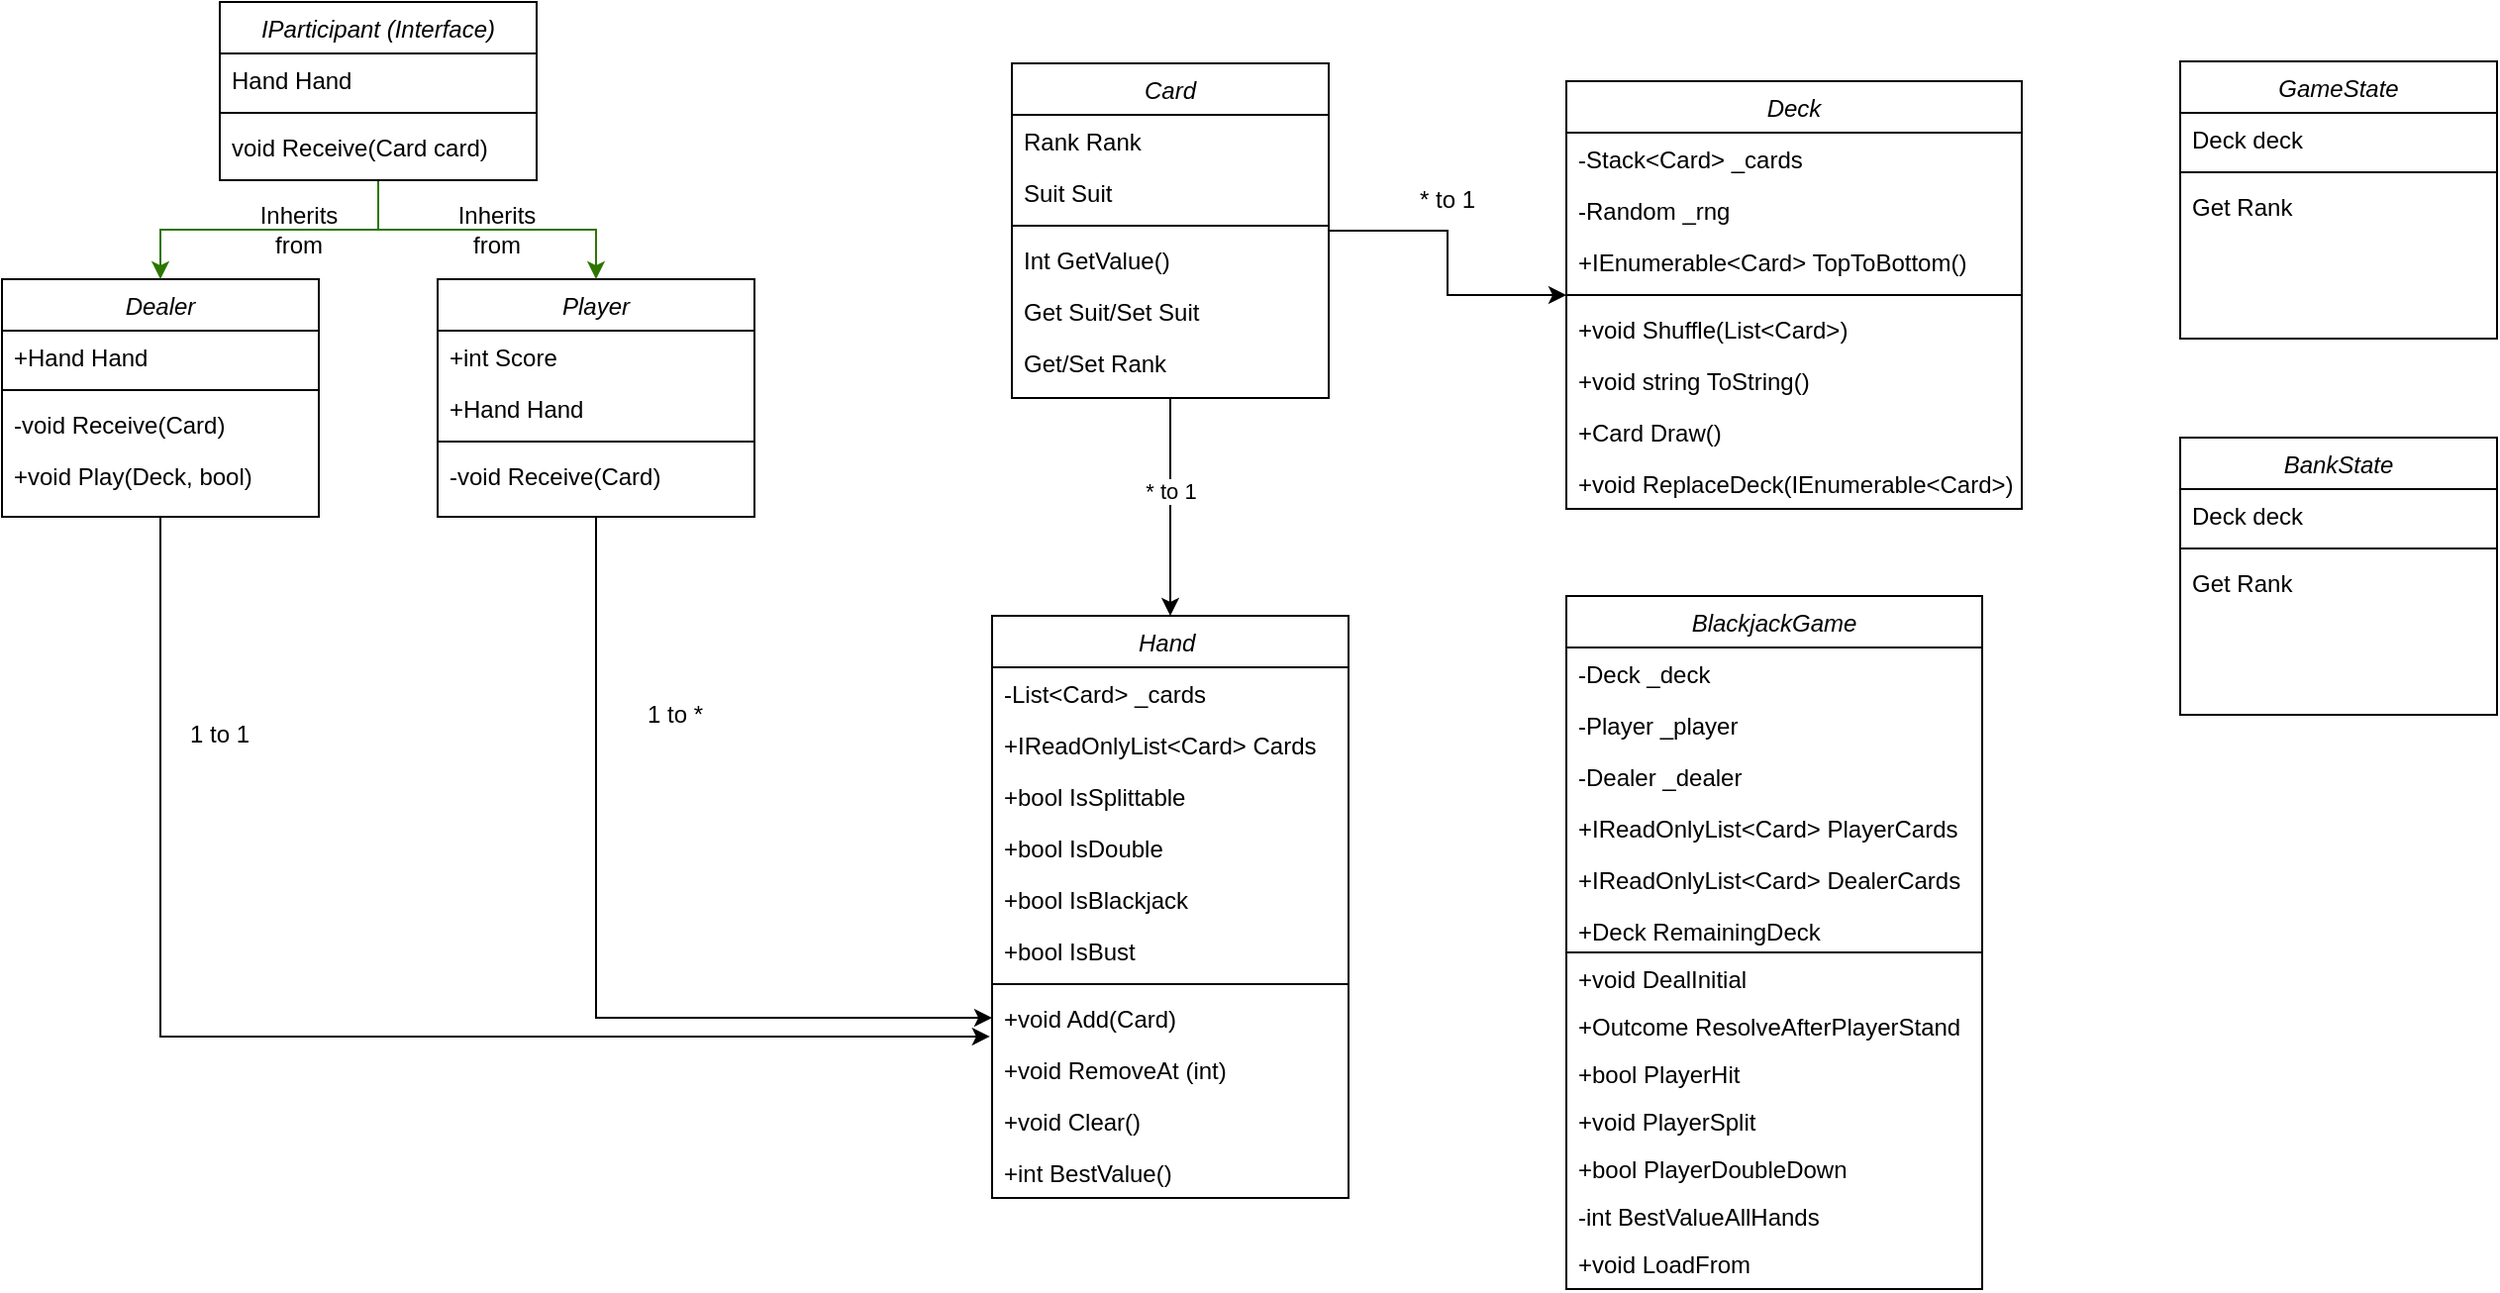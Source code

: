 <mxfile>
    <diagram id="C5RBs43oDa-KdzZeNtuy" name="Page-1">
        <mxGraphModel dx="1220" dy="440" grid="1" gridSize="10" guides="1" tooltips="1" connect="1" arrows="1" fold="1" page="1" pageScale="1" pageWidth="827" pageHeight="1169" math="0" shadow="0">
            <root>
                <mxCell id="WIyWlLk6GJQsqaUBKTNV-0"/>
                <mxCell id="WIyWlLk6GJQsqaUBKTNV-1" parent="WIyWlLk6GJQsqaUBKTNV-0"/>
                <mxCell id="kNFxLXK5cxlLBffTxhxj-11" style="edgeStyle=orthogonalEdgeStyle;rounded=0;orthogonalLoop=1;jettySize=auto;html=1;" parent="WIyWlLk6GJQsqaUBKTNV-1" source="zkfFHV4jXpPFQw0GAbJ--0" target="kNFxLXK5cxlLBffTxhxj-1" edge="1">
                    <mxGeometry relative="1" as="geometry"/>
                </mxCell>
                <mxCell id="kNFxLXK5cxlLBffTxhxj-12" style="edgeStyle=orthogonalEdgeStyle;rounded=0;orthogonalLoop=1;jettySize=auto;html=1;entryX=0.5;entryY=0;entryDx=0;entryDy=0;" parent="WIyWlLk6GJQsqaUBKTNV-1" source="zkfFHV4jXpPFQw0GAbJ--0" target="kNFxLXK5cxlLBffTxhxj-7" edge="1">
                    <mxGeometry relative="1" as="geometry">
                        <Array as="points">
                            <mxPoint x="90" y="330"/>
                        </Array>
                    </mxGeometry>
                </mxCell>
                <mxCell id="0" value="* to 1" style="edgeLabel;html=1;align=center;verticalAlign=middle;resizable=0;points=[];" vertex="1" connectable="0" parent="kNFxLXK5cxlLBffTxhxj-12">
                    <mxGeometry x="-0.145" relative="1" as="geometry">
                        <mxPoint as="offset"/>
                    </mxGeometry>
                </mxCell>
                <mxCell id="zkfFHV4jXpPFQw0GAbJ--0" value="Card" style="swimlane;fontStyle=2;align=center;verticalAlign=top;childLayout=stackLayout;horizontal=1;startSize=26;horizontalStack=0;resizeParent=1;resizeLast=0;collapsible=1;marginBottom=0;rounded=0;shadow=0;strokeWidth=1;" parent="WIyWlLk6GJQsqaUBKTNV-1" vertex="1">
                    <mxGeometry x="10" y="61" width="160" height="169" as="geometry">
                        <mxRectangle x="230" y="140" width="160" height="26" as="alternateBounds"/>
                    </mxGeometry>
                </mxCell>
                <mxCell id="zkfFHV4jXpPFQw0GAbJ--1" value="Rank Rank " style="text;align=left;verticalAlign=top;spacingLeft=4;spacingRight=4;overflow=hidden;rotatable=0;points=[[0,0.5],[1,0.5]];portConstraint=eastwest;" parent="zkfFHV4jXpPFQw0GAbJ--0" vertex="1">
                    <mxGeometry y="26" width="160" height="26" as="geometry"/>
                </mxCell>
                <mxCell id="zkfFHV4jXpPFQw0GAbJ--2" value="Suit Suit" style="text;align=left;verticalAlign=top;spacingLeft=4;spacingRight=4;overflow=hidden;rotatable=0;points=[[0,0.5],[1,0.5]];portConstraint=eastwest;rounded=0;shadow=0;html=0;" parent="zkfFHV4jXpPFQw0GAbJ--0" vertex="1">
                    <mxGeometry y="52" width="160" height="26" as="geometry"/>
                </mxCell>
                <mxCell id="zkfFHV4jXpPFQw0GAbJ--4" value="" style="line;html=1;strokeWidth=1;align=left;verticalAlign=middle;spacingTop=-1;spacingLeft=3;spacingRight=3;rotatable=0;labelPosition=right;points=[];portConstraint=eastwest;" parent="zkfFHV4jXpPFQw0GAbJ--0" vertex="1">
                    <mxGeometry y="78" width="160" height="8" as="geometry"/>
                </mxCell>
                <mxCell id="zkfFHV4jXpPFQw0GAbJ--5" value="Int GetValue()" style="text;align=left;verticalAlign=top;spacingLeft=4;spacingRight=4;overflow=hidden;rotatable=0;points=[[0,0.5],[1,0.5]];portConstraint=eastwest;" parent="zkfFHV4jXpPFQw0GAbJ--0" vertex="1">
                    <mxGeometry y="86" width="160" height="26" as="geometry"/>
                </mxCell>
                <mxCell id="2" value="Get Suit/Set Suit" style="text;align=left;verticalAlign=top;spacingLeft=4;spacingRight=4;overflow=hidden;rotatable=0;points=[[0,0.5],[1,0.5]];portConstraint=eastwest;" vertex="1" parent="zkfFHV4jXpPFQw0GAbJ--0">
                    <mxGeometry y="112" width="160" height="26" as="geometry"/>
                </mxCell>
                <mxCell id="3" value="Get/Set Rank" style="text;align=left;verticalAlign=top;spacingLeft=4;spacingRight=4;overflow=hidden;rotatable=0;points=[[0,0.5],[1,0.5]];portConstraint=eastwest;" vertex="1" parent="zkfFHV4jXpPFQw0GAbJ--0">
                    <mxGeometry y="138" width="160" height="26" as="geometry"/>
                </mxCell>
                <mxCell id="kNFxLXK5cxlLBffTxhxj-1" value="Deck" style="swimlane;fontStyle=2;align=center;verticalAlign=top;childLayout=stackLayout;horizontal=1;startSize=26;horizontalStack=0;resizeParent=1;resizeLast=0;collapsible=1;marginBottom=0;rounded=0;shadow=0;strokeWidth=1;" parent="WIyWlLk6GJQsqaUBKTNV-1" vertex="1">
                    <mxGeometry x="290" y="70" width="230" height="216" as="geometry">
                        <mxRectangle x="230" y="140" width="160" height="26" as="alternateBounds"/>
                    </mxGeometry>
                </mxCell>
                <mxCell id="kNFxLXK5cxlLBffTxhxj-2" value="-Stack&lt;Card&gt; _cards" style="text;align=left;verticalAlign=top;spacingLeft=4;spacingRight=4;overflow=hidden;rotatable=0;points=[[0,0.5],[1,0.5]];portConstraint=eastwest;" parent="kNFxLXK5cxlLBffTxhxj-1" vertex="1">
                    <mxGeometry y="26" width="230" height="26" as="geometry"/>
                </mxCell>
                <mxCell id="kNFxLXK5cxlLBffTxhxj-6" value="-Random _rng" style="text;align=left;verticalAlign=top;spacingLeft=4;spacingRight=4;overflow=hidden;rotatable=0;points=[[0,0.5],[1,0.5]];portConstraint=eastwest;" parent="kNFxLXK5cxlLBffTxhxj-1" vertex="1">
                    <mxGeometry y="52" width="230" height="26" as="geometry"/>
                </mxCell>
                <mxCell id="12" value="+IEnumerable&lt;Card&gt; TopToBottom()" style="text;align=left;verticalAlign=top;spacingLeft=4;spacingRight=4;overflow=hidden;rotatable=0;points=[[0,0.5],[1,0.5]];portConstraint=eastwest;" vertex="1" parent="kNFxLXK5cxlLBffTxhxj-1">
                    <mxGeometry y="78" width="230" height="26" as="geometry"/>
                </mxCell>
                <mxCell id="kNFxLXK5cxlLBffTxhxj-5" value="" style="line;html=1;strokeWidth=1;align=left;verticalAlign=middle;spacingTop=-1;spacingLeft=3;spacingRight=3;rotatable=0;labelPosition=right;points=[];portConstraint=eastwest;" parent="kNFxLXK5cxlLBffTxhxj-1" vertex="1">
                    <mxGeometry y="104" width="230" height="8" as="geometry"/>
                </mxCell>
                <mxCell id="13" value="+void Shuffle(List&lt;Card&gt;)" style="text;align=left;verticalAlign=top;spacingLeft=4;spacingRight=4;overflow=hidden;rotatable=0;points=[[0,0.5],[1,0.5]];portConstraint=eastwest;" vertex="1" parent="kNFxLXK5cxlLBffTxhxj-1">
                    <mxGeometry y="112" width="230" height="26" as="geometry"/>
                </mxCell>
                <mxCell id="14" value="+void string ToString()" style="text;align=left;verticalAlign=top;spacingLeft=4;spacingRight=4;overflow=hidden;rotatable=0;points=[[0,0.5],[1,0.5]];portConstraint=eastwest;" vertex="1" parent="kNFxLXK5cxlLBffTxhxj-1">
                    <mxGeometry y="138" width="230" height="26" as="geometry"/>
                </mxCell>
                <mxCell id="15" value="+Card Draw()" style="text;align=left;verticalAlign=top;spacingLeft=4;spacingRight=4;overflow=hidden;rotatable=0;points=[[0,0.5],[1,0.5]];portConstraint=eastwest;" vertex="1" parent="kNFxLXK5cxlLBffTxhxj-1">
                    <mxGeometry y="164" width="230" height="26" as="geometry"/>
                </mxCell>
                <mxCell id="16" value="+void ReplaceDeck(IEnumerable&lt;Card&gt;)" style="text;align=left;verticalAlign=top;spacingLeft=4;spacingRight=4;overflow=hidden;rotatable=0;points=[[0,0.5],[1,0.5]];portConstraint=eastwest;" vertex="1" parent="kNFxLXK5cxlLBffTxhxj-1">
                    <mxGeometry y="190" width="230" height="26" as="geometry"/>
                </mxCell>
                <mxCell id="kNFxLXK5cxlLBffTxhxj-7" value="Hand " style="swimlane;fontStyle=2;align=center;verticalAlign=top;childLayout=stackLayout;horizontal=1;startSize=26;horizontalStack=0;resizeParent=1;resizeLast=0;collapsible=1;marginBottom=0;rounded=0;shadow=0;strokeWidth=1;" parent="WIyWlLk6GJQsqaUBKTNV-1" vertex="1">
                    <mxGeometry y="340" width="180" height="294" as="geometry">
                        <mxRectangle x="230" y="140" width="160" height="26" as="alternateBounds"/>
                    </mxGeometry>
                </mxCell>
                <mxCell id="kNFxLXK5cxlLBffTxhxj-8" value="-List&lt;Card&gt; _cards" style="text;align=left;verticalAlign=top;spacingLeft=4;spacingRight=4;overflow=hidden;rotatable=0;points=[[0,0.5],[1,0.5]];portConstraint=eastwest;" parent="kNFxLXK5cxlLBffTxhxj-7" vertex="1">
                    <mxGeometry y="26" width="180" height="26" as="geometry"/>
                </mxCell>
                <mxCell id="17" value="+IReadOnlyList&lt;Card&gt; Cards" style="text;align=left;verticalAlign=top;spacingLeft=4;spacingRight=4;overflow=hidden;rotatable=0;points=[[0,0.5],[1,0.5]];portConstraint=eastwest;" vertex="1" parent="kNFxLXK5cxlLBffTxhxj-7">
                    <mxGeometry y="52" width="180" height="26" as="geometry"/>
                </mxCell>
                <mxCell id="22" value="+bool IsSplittable" style="text;align=left;verticalAlign=top;spacingLeft=4;spacingRight=4;overflow=hidden;rotatable=0;points=[[0,0.5],[1,0.5]];portConstraint=eastwest;" vertex="1" parent="kNFxLXK5cxlLBffTxhxj-7">
                    <mxGeometry y="78" width="180" height="26" as="geometry"/>
                </mxCell>
                <mxCell id="23" value="+bool IsDouble" style="text;align=left;verticalAlign=top;spacingLeft=4;spacingRight=4;overflow=hidden;rotatable=0;points=[[0,0.5],[1,0.5]];portConstraint=eastwest;" vertex="1" parent="kNFxLXK5cxlLBffTxhxj-7">
                    <mxGeometry y="104" width="180" height="26" as="geometry"/>
                </mxCell>
                <mxCell id="24" value="+bool IsBlackjack" style="text;align=left;verticalAlign=top;spacingLeft=4;spacingRight=4;overflow=hidden;rotatable=0;points=[[0,0.5],[1,0.5]];portConstraint=eastwest;" vertex="1" parent="kNFxLXK5cxlLBffTxhxj-7">
                    <mxGeometry y="130" width="180" height="26" as="geometry"/>
                </mxCell>
                <mxCell id="25" value="+bool IsBust" style="text;align=left;verticalAlign=top;spacingLeft=4;spacingRight=4;overflow=hidden;rotatable=0;points=[[0,0.5],[1,0.5]];portConstraint=eastwest;" vertex="1" parent="kNFxLXK5cxlLBffTxhxj-7">
                    <mxGeometry y="156" width="180" height="26" as="geometry"/>
                </mxCell>
                <mxCell id="kNFxLXK5cxlLBffTxhxj-9" value="" style="line;html=1;strokeWidth=1;align=left;verticalAlign=middle;spacingTop=-1;spacingLeft=3;spacingRight=3;rotatable=0;labelPosition=right;points=[];portConstraint=eastwest;" parent="kNFxLXK5cxlLBffTxhxj-7" vertex="1">
                    <mxGeometry y="182" width="180" height="8" as="geometry"/>
                </mxCell>
                <mxCell id="kNFxLXK5cxlLBffTxhxj-10" value="+void Add(Card)" style="text;align=left;verticalAlign=top;spacingLeft=4;spacingRight=4;overflow=hidden;rotatable=0;points=[[0,0.5],[1,0.5]];portConstraint=eastwest;" parent="kNFxLXK5cxlLBffTxhxj-7" vertex="1">
                    <mxGeometry y="190" width="180" height="26" as="geometry"/>
                </mxCell>
                <mxCell id="18" value="+void RemoveAt (int)" style="text;align=left;verticalAlign=top;spacingLeft=4;spacingRight=4;overflow=hidden;rotatable=0;points=[[0,0.5],[1,0.5]];portConstraint=eastwest;" vertex="1" parent="kNFxLXK5cxlLBffTxhxj-7">
                    <mxGeometry y="216" width="180" height="26" as="geometry"/>
                </mxCell>
                <mxCell id="19" value="+void Clear()" style="text;align=left;verticalAlign=top;spacingLeft=4;spacingRight=4;overflow=hidden;rotatable=0;points=[[0,0.5],[1,0.5]];portConstraint=eastwest;" vertex="1" parent="kNFxLXK5cxlLBffTxhxj-7">
                    <mxGeometry y="242" width="180" height="26" as="geometry"/>
                </mxCell>
                <mxCell id="20" value="+int BestValue()" style="text;align=left;verticalAlign=top;spacingLeft=4;spacingRight=4;overflow=hidden;rotatable=0;points=[[0,0.5],[1,0.5]];portConstraint=eastwest;" vertex="1" parent="kNFxLXK5cxlLBffTxhxj-7">
                    <mxGeometry y="268" width="180" height="26" as="geometry"/>
                </mxCell>
                <mxCell id="kNFxLXK5cxlLBffTxhxj-13" value="BlackjackGame&#xa;" style="swimlane;fontStyle=2;align=center;verticalAlign=top;childLayout=stackLayout;horizontal=1;startSize=26;horizontalStack=0;resizeParent=1;resizeLast=0;collapsible=1;marginBottom=0;rounded=0;shadow=0;strokeWidth=1;" parent="WIyWlLk6GJQsqaUBKTNV-1" vertex="1">
                    <mxGeometry x="290" y="330" width="210" height="350" as="geometry">
                        <mxRectangle x="230" y="140" width="160" height="26" as="alternateBounds"/>
                    </mxGeometry>
                </mxCell>
                <mxCell id="kNFxLXK5cxlLBffTxhxj-14" value="-Deck _deck" style="text;align=left;verticalAlign=top;spacingLeft=4;spacingRight=4;overflow=hidden;rotatable=0;points=[[0,0.5],[1,0.5]];portConstraint=eastwest;" parent="kNFxLXK5cxlLBffTxhxj-13" vertex="1">
                    <mxGeometry y="26" width="210" height="26" as="geometry"/>
                </mxCell>
                <mxCell id="kNFxLXK5cxlLBffTxhxj-43" value="-Player _player" style="text;align=left;verticalAlign=top;spacingLeft=4;spacingRight=4;overflow=hidden;rotatable=0;points=[[0,0.5],[1,0.5]];portConstraint=eastwest;" parent="kNFxLXK5cxlLBffTxhxj-13" vertex="1">
                    <mxGeometry y="52" width="210" height="26" as="geometry"/>
                </mxCell>
                <mxCell id="kNFxLXK5cxlLBffTxhxj-44" value="-Dealer _dealer" style="text;align=left;verticalAlign=top;spacingLeft=4;spacingRight=4;overflow=hidden;rotatable=0;points=[[0,0.5],[1,0.5]];portConstraint=eastwest;" parent="kNFxLXK5cxlLBffTxhxj-13" vertex="1">
                    <mxGeometry y="78" width="210" height="26" as="geometry"/>
                </mxCell>
                <mxCell id="kMRXbkimgs7CyqGG5tCt-0" value="+IReadOnlyList&lt;Card&gt; PlayerCards" style="text;align=left;verticalAlign=top;spacingLeft=4;spacingRight=4;overflow=hidden;rotatable=0;points=[[0,0.5],[1,0.5]];portConstraint=eastwest;" parent="kNFxLXK5cxlLBffTxhxj-13" vertex="1">
                    <mxGeometry y="104" width="210" height="26" as="geometry"/>
                </mxCell>
                <mxCell id="kMRXbkimgs7CyqGG5tCt-1" value="+IReadOnlyList&lt;Card&gt; DealerCards" style="text;align=left;verticalAlign=top;spacingLeft=4;spacingRight=4;overflow=hidden;rotatable=0;points=[[0,0.5],[1,0.5]];portConstraint=eastwest;" parent="kNFxLXK5cxlLBffTxhxj-13" vertex="1">
                    <mxGeometry y="130" width="210" height="26" as="geometry"/>
                </mxCell>
                <mxCell id="kMRXbkimgs7CyqGG5tCt-2" value="+Deck RemainingDeck" style="text;align=left;verticalAlign=top;spacingLeft=4;spacingRight=4;overflow=hidden;rotatable=0;points=[[0,0.5],[1,0.5]];portConstraint=eastwest;" parent="kNFxLXK5cxlLBffTxhxj-13" vertex="1">
                    <mxGeometry y="156" width="210" height="24" as="geometry"/>
                </mxCell>
                <mxCell id="kMRXbkimgs7CyqGG5tCt-3" value="" style="endArrow=none;html=1;rounded=0;" parent="kNFxLXK5cxlLBffTxhxj-13" edge="1">
                    <mxGeometry width="50" height="50" relative="1" as="geometry">
                        <mxPoint y="180" as="sourcePoint"/>
                        <mxPoint x="210" y="180" as="targetPoint"/>
                    </mxGeometry>
                </mxCell>
                <mxCell id="kMRXbkimgs7CyqGG5tCt-6" value="+void DealInitial" style="text;align=left;verticalAlign=top;spacingLeft=4;spacingRight=4;overflow=hidden;rotatable=0;points=[[0,0.5],[1,0.5]];portConstraint=eastwest;" parent="kNFxLXK5cxlLBffTxhxj-13" vertex="1">
                    <mxGeometry y="180" width="210" height="24" as="geometry"/>
                </mxCell>
                <mxCell id="5" value="+Outcome ResolveAfterPlayerStand" style="text;align=left;verticalAlign=top;spacingLeft=4;spacingRight=4;overflow=hidden;rotatable=0;points=[[0,0.5],[1,0.5]];portConstraint=eastwest;" vertex="1" parent="kNFxLXK5cxlLBffTxhxj-13">
                    <mxGeometry y="204" width="210" height="24" as="geometry"/>
                </mxCell>
                <mxCell id="6" value="+bool PlayerHit" style="text;align=left;verticalAlign=top;spacingLeft=4;spacingRight=4;overflow=hidden;rotatable=0;points=[[0,0.5],[1,0.5]];portConstraint=eastwest;" vertex="1" parent="kNFxLXK5cxlLBffTxhxj-13">
                    <mxGeometry y="228" width="210" height="24" as="geometry"/>
                </mxCell>
                <mxCell id="7" value="+void PlayerSplit" style="text;align=left;verticalAlign=top;spacingLeft=4;spacingRight=4;overflow=hidden;rotatable=0;points=[[0,0.5],[1,0.5]];portConstraint=eastwest;" vertex="1" parent="kNFxLXK5cxlLBffTxhxj-13">
                    <mxGeometry y="252" width="210" height="24" as="geometry"/>
                </mxCell>
                <mxCell id="8" value="+bool PlayerDoubleDown" style="text;align=left;verticalAlign=top;spacingLeft=4;spacingRight=4;overflow=hidden;rotatable=0;points=[[0,0.5],[1,0.5]];portConstraint=eastwest;" vertex="1" parent="kNFxLXK5cxlLBffTxhxj-13">
                    <mxGeometry y="276" width="210" height="24" as="geometry"/>
                </mxCell>
                <mxCell id="9" value="-int BestValueAllHands" style="text;align=left;verticalAlign=top;spacingLeft=4;spacingRight=4;overflow=hidden;rotatable=0;points=[[0,0.5],[1,0.5]];portConstraint=eastwest;" vertex="1" parent="kNFxLXK5cxlLBffTxhxj-13">
                    <mxGeometry y="300" width="210" height="24" as="geometry"/>
                </mxCell>
                <mxCell id="10" value="+void LoadFrom" style="text;align=left;verticalAlign=top;spacingLeft=4;spacingRight=4;overflow=hidden;rotatable=0;points=[[0,0.5],[1,0.5]];portConstraint=eastwest;" vertex="1" parent="kNFxLXK5cxlLBffTxhxj-13">
                    <mxGeometry y="324" width="210" height="24" as="geometry"/>
                </mxCell>
                <mxCell id="kNFxLXK5cxlLBffTxhxj-19" value="GameState&#xa;" style="swimlane;fontStyle=2;align=center;verticalAlign=top;childLayout=stackLayout;horizontal=1;startSize=26;horizontalStack=0;resizeParent=1;resizeLast=0;collapsible=1;marginBottom=0;rounded=0;shadow=0;strokeWidth=1;" parent="WIyWlLk6GJQsqaUBKTNV-1" vertex="1">
                    <mxGeometry x="600" y="60" width="160" height="140" as="geometry">
                        <mxRectangle x="230" y="140" width="160" height="26" as="alternateBounds"/>
                    </mxGeometry>
                </mxCell>
                <mxCell id="kNFxLXK5cxlLBffTxhxj-20" value="Deck deck" style="text;align=left;verticalAlign=top;spacingLeft=4;spacingRight=4;overflow=hidden;rotatable=0;points=[[0,0.5],[1,0.5]];portConstraint=eastwest;" parent="kNFxLXK5cxlLBffTxhxj-19" vertex="1">
                    <mxGeometry y="26" width="160" height="26" as="geometry"/>
                </mxCell>
                <mxCell id="kNFxLXK5cxlLBffTxhxj-21" value="" style="line;html=1;strokeWidth=1;align=left;verticalAlign=middle;spacingTop=-1;spacingLeft=3;spacingRight=3;rotatable=0;labelPosition=right;points=[];portConstraint=eastwest;" parent="kNFxLXK5cxlLBffTxhxj-19" vertex="1">
                    <mxGeometry y="52" width="160" height="8" as="geometry"/>
                </mxCell>
                <mxCell id="kNFxLXK5cxlLBffTxhxj-22" value="Get Rank" style="text;align=left;verticalAlign=top;spacingLeft=4;spacingRight=4;overflow=hidden;rotatable=0;points=[[0,0.5],[1,0.5]];portConstraint=eastwest;" parent="kNFxLXK5cxlLBffTxhxj-19" vertex="1">
                    <mxGeometry y="60" width="160" height="26" as="geometry"/>
                </mxCell>
                <mxCell id="kNFxLXK5cxlLBffTxhxj-23" value="Dealer" style="swimlane;fontStyle=2;align=center;verticalAlign=top;childLayout=stackLayout;horizontal=1;startSize=26;horizontalStack=0;resizeParent=1;resizeLast=0;collapsible=1;marginBottom=0;rounded=0;shadow=0;strokeWidth=1;" parent="WIyWlLk6GJQsqaUBKTNV-1" vertex="1">
                    <mxGeometry x="-500" y="170" width="160" height="120" as="geometry">
                        <mxRectangle x="230" y="140" width="160" height="26" as="alternateBounds"/>
                    </mxGeometry>
                </mxCell>
                <mxCell id="28" value="+Hand Hand" style="text;align=left;verticalAlign=top;spacingLeft=4;spacingRight=4;overflow=hidden;rotatable=0;points=[[0,0.5],[1,0.5]];portConstraint=eastwest;" vertex="1" parent="kNFxLXK5cxlLBffTxhxj-23">
                    <mxGeometry y="26" width="160" height="26" as="geometry"/>
                </mxCell>
                <mxCell id="kNFxLXK5cxlLBffTxhxj-25" value="" style="line;html=1;strokeWidth=1;align=left;verticalAlign=middle;spacingTop=-1;spacingLeft=3;spacingRight=3;rotatable=0;labelPosition=right;points=[];portConstraint=eastwest;" parent="kNFxLXK5cxlLBffTxhxj-23" vertex="1">
                    <mxGeometry y="52" width="160" height="8" as="geometry"/>
                </mxCell>
                <mxCell id="27" value="-void Receive(Card)" style="text;align=left;verticalAlign=top;spacingLeft=4;spacingRight=4;overflow=hidden;rotatable=0;points=[[0,0.5],[1,0.5]];portConstraint=eastwest;" vertex="1" parent="kNFxLXK5cxlLBffTxhxj-23">
                    <mxGeometry y="60" width="160" height="26" as="geometry"/>
                </mxCell>
                <mxCell id="29" value="+void Play(Deck, bool)" style="text;align=left;verticalAlign=top;spacingLeft=4;spacingRight=4;overflow=hidden;rotatable=0;points=[[0,0.5],[1,0.5]];portConstraint=eastwest;" vertex="1" parent="kNFxLXK5cxlLBffTxhxj-23">
                    <mxGeometry y="86" width="160" height="26" as="geometry"/>
                </mxCell>
                <mxCell id="kNFxLXK5cxlLBffTxhxj-31" style="edgeStyle=orthogonalEdgeStyle;rounded=0;orthogonalLoop=1;jettySize=auto;html=1;" parent="WIyWlLk6GJQsqaUBKTNV-1" source="kNFxLXK5cxlLBffTxhxj-27" target="kNFxLXK5cxlLBffTxhxj-10" edge="1">
                    <mxGeometry relative="1" as="geometry"/>
                </mxCell>
                <mxCell id="kNFxLXK5cxlLBffTxhxj-27" value="Player" style="swimlane;fontStyle=2;align=center;verticalAlign=top;childLayout=stackLayout;horizontal=1;startSize=26;horizontalStack=0;resizeParent=1;resizeLast=0;collapsible=1;marginBottom=0;rounded=0;shadow=0;strokeWidth=1;" parent="WIyWlLk6GJQsqaUBKTNV-1" vertex="1">
                    <mxGeometry x="-280" y="170" width="160" height="120" as="geometry">
                        <mxRectangle x="230" y="140" width="160" height="26" as="alternateBounds"/>
                    </mxGeometry>
                </mxCell>
                <mxCell id="kNFxLXK5cxlLBffTxhxj-28" value="+int Score" style="text;align=left;verticalAlign=top;spacingLeft=4;spacingRight=4;overflow=hidden;rotatable=0;points=[[0,0.5],[1,0.5]];portConstraint=eastwest;" parent="kNFxLXK5cxlLBffTxhxj-27" vertex="1">
                    <mxGeometry y="26" width="160" height="26" as="geometry"/>
                </mxCell>
                <mxCell id="26" value="+Hand Hand" style="text;align=left;verticalAlign=top;spacingLeft=4;spacingRight=4;overflow=hidden;rotatable=0;points=[[0,0.5],[1,0.5]];portConstraint=eastwest;" vertex="1" parent="kNFxLXK5cxlLBffTxhxj-27">
                    <mxGeometry y="52" width="160" height="26" as="geometry"/>
                </mxCell>
                <mxCell id="kNFxLXK5cxlLBffTxhxj-29" value="" style="line;html=1;strokeWidth=1;align=left;verticalAlign=middle;spacingTop=-1;spacingLeft=3;spacingRight=3;rotatable=0;labelPosition=right;points=[];portConstraint=eastwest;" parent="kNFxLXK5cxlLBffTxhxj-27" vertex="1">
                    <mxGeometry y="78" width="160" height="8" as="geometry"/>
                </mxCell>
                <mxCell id="kNFxLXK5cxlLBffTxhxj-30" value="-void Receive(Card)" style="text;align=left;verticalAlign=top;spacingLeft=4;spacingRight=4;overflow=hidden;rotatable=0;points=[[0,0.5],[1,0.5]];portConstraint=eastwest;" parent="kNFxLXK5cxlLBffTxhxj-27" vertex="1">
                    <mxGeometry y="86" width="160" height="26" as="geometry"/>
                </mxCell>
                <mxCell id="kNFxLXK5cxlLBffTxhxj-36" style="edgeStyle=orthogonalEdgeStyle;rounded=0;orthogonalLoop=1;jettySize=auto;html=1;fillColor=#60a917;strokeColor=#2D7600;" parent="WIyWlLk6GJQsqaUBKTNV-1" source="kNFxLXK5cxlLBffTxhxj-32" target="kNFxLXK5cxlLBffTxhxj-23" edge="1">
                    <mxGeometry relative="1" as="geometry"/>
                </mxCell>
                <mxCell id="kNFxLXK5cxlLBffTxhxj-37" style="edgeStyle=orthogonalEdgeStyle;rounded=0;orthogonalLoop=1;jettySize=auto;html=1;fillColor=#60a917;strokeColor=#2D7600;" parent="WIyWlLk6GJQsqaUBKTNV-1" source="kNFxLXK5cxlLBffTxhxj-32" target="kNFxLXK5cxlLBffTxhxj-27" edge="1">
                    <mxGeometry relative="1" as="geometry"/>
                </mxCell>
                <mxCell id="kNFxLXK5cxlLBffTxhxj-32" value="IParticipant (Interface)" style="swimlane;fontStyle=2;align=center;verticalAlign=top;childLayout=stackLayout;horizontal=1;startSize=26;horizontalStack=0;resizeParent=1;resizeLast=0;collapsible=1;marginBottom=0;rounded=0;shadow=0;strokeWidth=1;" parent="WIyWlLk6GJQsqaUBKTNV-1" vertex="1">
                    <mxGeometry x="-390" y="30" width="160" height="90" as="geometry">
                        <mxRectangle x="230" y="140" width="160" height="26" as="alternateBounds"/>
                    </mxGeometry>
                </mxCell>
                <mxCell id="kNFxLXK5cxlLBffTxhxj-33" value="Hand Hand" style="text;align=left;verticalAlign=top;spacingLeft=4;spacingRight=4;overflow=hidden;rotatable=0;points=[[0,0.5],[1,0.5]];portConstraint=eastwest;" parent="kNFxLXK5cxlLBffTxhxj-32" vertex="1">
                    <mxGeometry y="26" width="160" height="26" as="geometry"/>
                </mxCell>
                <mxCell id="kNFxLXK5cxlLBffTxhxj-34" value="" style="line;html=1;strokeWidth=1;align=left;verticalAlign=middle;spacingTop=-1;spacingLeft=3;spacingRight=3;rotatable=0;labelPosition=right;points=[];portConstraint=eastwest;" parent="kNFxLXK5cxlLBffTxhxj-32" vertex="1">
                    <mxGeometry y="52" width="160" height="8" as="geometry"/>
                </mxCell>
                <mxCell id="kNFxLXK5cxlLBffTxhxj-35" value="void Receive(Card card)" style="text;align=left;verticalAlign=top;spacingLeft=4;spacingRight=4;overflow=hidden;rotatable=0;points=[[0,0.5],[1,0.5]];portConstraint=eastwest;" parent="kNFxLXK5cxlLBffTxhxj-32" vertex="1">
                    <mxGeometry y="60" width="160" height="26" as="geometry"/>
                </mxCell>
                <mxCell id="kNFxLXK5cxlLBffTxhxj-38" value="Inherits from" style="text;html=1;align=center;verticalAlign=middle;whiteSpace=wrap;rounded=0;" parent="WIyWlLk6GJQsqaUBKTNV-1" vertex="1">
                    <mxGeometry x="-280" y="130" width="60" height="30" as="geometry"/>
                </mxCell>
                <mxCell id="kNFxLXK5cxlLBffTxhxj-39" value="Inherits from" style="text;html=1;align=center;verticalAlign=middle;whiteSpace=wrap;rounded=0;" parent="WIyWlLk6GJQsqaUBKTNV-1" vertex="1">
                    <mxGeometry x="-380" y="130" width="60" height="30" as="geometry"/>
                </mxCell>
                <mxCell id="kMRXbkimgs7CyqGG5tCt-8" value="1 to *" style="text;html=1;align=center;verticalAlign=middle;whiteSpace=wrap;rounded=0;" parent="WIyWlLk6GJQsqaUBKTNV-1" vertex="1">
                    <mxGeometry x="-190" y="380" width="60" height="20" as="geometry"/>
                </mxCell>
                <mxCell id="kMRXbkimgs7CyqGG5tCt-9" value="* to 1" style="text;html=1;align=center;verticalAlign=middle;whiteSpace=wrap;rounded=0;" parent="WIyWlLk6GJQsqaUBKTNV-1" vertex="1">
                    <mxGeometry x="200" y="120" width="60" height="20" as="geometry"/>
                </mxCell>
                <mxCell id="_eiCWlZyrizvzZKgYawD-0" style="edgeStyle=orthogonalEdgeStyle;rounded=0;orthogonalLoop=1;jettySize=auto;html=1;entryX=-0.006;entryY=0.865;entryDx=0;entryDy=0;entryPerimeter=0;" parent="WIyWlLk6GJQsqaUBKTNV-1" source="kNFxLXK5cxlLBffTxhxj-23" target="kNFxLXK5cxlLBffTxhxj-10" edge="1">
                    <mxGeometry relative="1" as="geometry"/>
                </mxCell>
                <mxCell id="_eiCWlZyrizvzZKgYawD-1" value="BankState&#xa;&#xa;" style="swimlane;fontStyle=2;align=center;verticalAlign=top;childLayout=stackLayout;horizontal=1;startSize=26;horizontalStack=0;resizeParent=1;resizeLast=0;collapsible=1;marginBottom=0;rounded=0;shadow=0;strokeWidth=1;" parent="WIyWlLk6GJQsqaUBKTNV-1" vertex="1">
                    <mxGeometry x="600" y="250" width="160" height="140" as="geometry">
                        <mxRectangle x="230" y="140" width="160" height="26" as="alternateBounds"/>
                    </mxGeometry>
                </mxCell>
                <mxCell id="_eiCWlZyrizvzZKgYawD-2" value="Deck deck" style="text;align=left;verticalAlign=top;spacingLeft=4;spacingRight=4;overflow=hidden;rotatable=0;points=[[0,0.5],[1,0.5]];portConstraint=eastwest;" parent="_eiCWlZyrizvzZKgYawD-1" vertex="1">
                    <mxGeometry y="26" width="160" height="26" as="geometry"/>
                </mxCell>
                <mxCell id="_eiCWlZyrizvzZKgYawD-3" value="" style="line;html=1;strokeWidth=1;align=left;verticalAlign=middle;spacingTop=-1;spacingLeft=3;spacingRight=3;rotatable=0;labelPosition=right;points=[];portConstraint=eastwest;" parent="_eiCWlZyrizvzZKgYawD-1" vertex="1">
                    <mxGeometry y="52" width="160" height="8" as="geometry"/>
                </mxCell>
                <mxCell id="_eiCWlZyrizvzZKgYawD-4" value="Get Rank" style="text;align=left;verticalAlign=top;spacingLeft=4;spacingRight=4;overflow=hidden;rotatable=0;points=[[0,0.5],[1,0.5]];portConstraint=eastwest;" parent="_eiCWlZyrizvzZKgYawD-1" vertex="1">
                    <mxGeometry y="60" width="160" height="26" as="geometry"/>
                </mxCell>
                <mxCell id="30" value="1 to 1" style="text;html=1;align=center;verticalAlign=middle;whiteSpace=wrap;rounded=0;" vertex="1" parent="WIyWlLk6GJQsqaUBKTNV-1">
                    <mxGeometry x="-420" y="390" width="60" height="20" as="geometry"/>
                </mxCell>
            </root>
        </mxGraphModel>
    </diagram>
</mxfile>